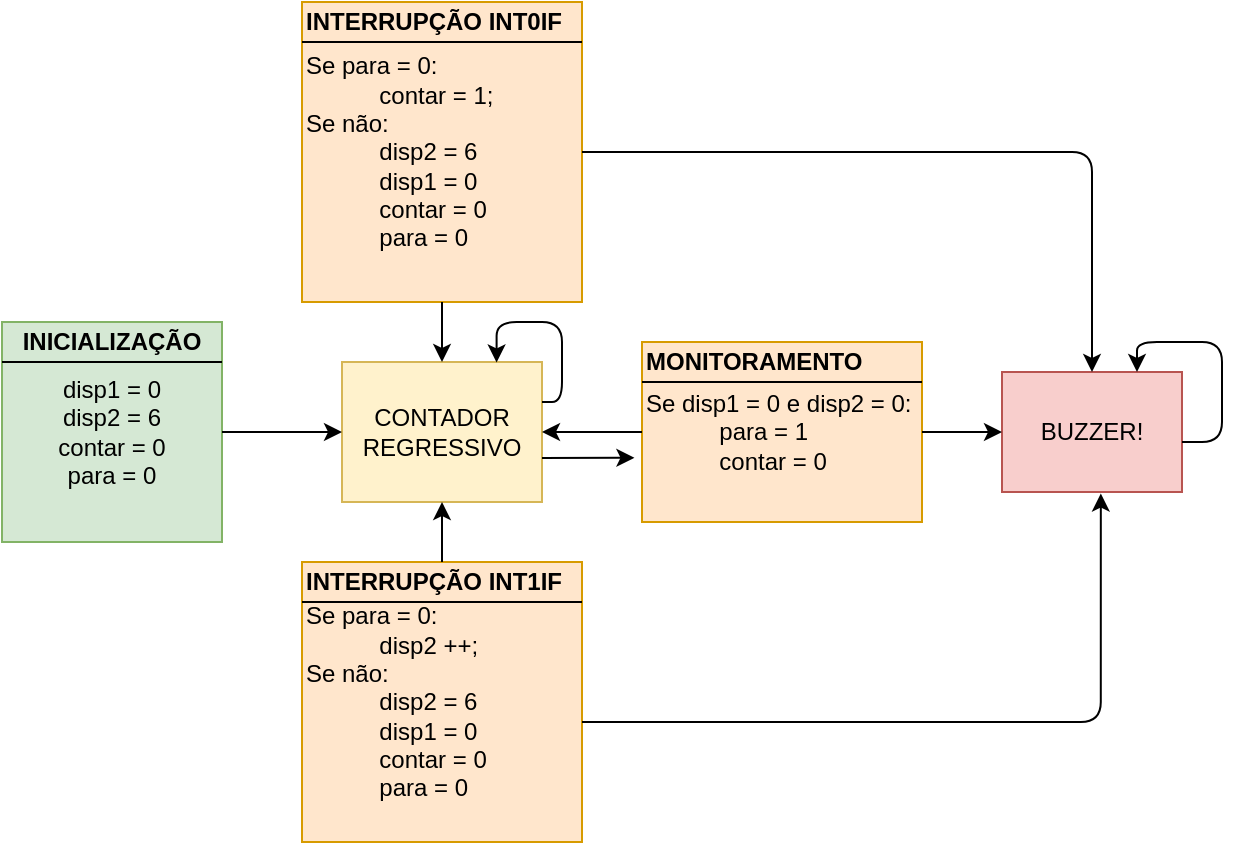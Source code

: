 <mxfile version="13.4.9" type="device"><diagram id="vHwy6djQLsdRziKZ9TUw" name="Page-1"><mxGraphModel dx="723" dy="343" grid="1" gridSize="10" guides="1" tooltips="1" connect="1" arrows="1" fold="1" page="1" pageScale="1" pageWidth="827" pageHeight="1169" math="0" shadow="0"><root><mxCell id="0"/><mxCell id="1" parent="0"/><mxCell id="_9VOhQrk395t5Awo5nBf-2" value="Se para = 0:&lt;br&gt;&amp;nbsp; &amp;nbsp; &amp;nbsp; &amp;nbsp; &amp;nbsp; &amp;nbsp;contar = 1;&lt;br&gt;Se não:&lt;br&gt;&amp;nbsp; &amp;nbsp; &amp;nbsp; &amp;nbsp; &amp;nbsp; &amp;nbsp;disp2 = 6&lt;br&gt;&amp;nbsp; &amp;nbsp; &amp;nbsp; &amp;nbsp; &amp;nbsp; &amp;nbsp;disp1 = 0&lt;br&gt;&amp;nbsp; &amp;nbsp; &amp;nbsp; &amp;nbsp; &amp;nbsp; &amp;nbsp;contar = 0&lt;br&gt;&amp;nbsp; &amp;nbsp; &amp;nbsp; &amp;nbsp; &amp;nbsp; &amp;nbsp;para = 0" style="rounded=0;whiteSpace=wrap;html=1;align=left;fillColor=#ffe6cc;strokeColor=#d79b00;" vertex="1" parent="1"><mxGeometry x="230" y="60" width="140" height="150" as="geometry"/></mxCell><mxCell id="_9VOhQrk395t5Awo5nBf-3" value="CONTADOR&lt;br&gt;REGRESSIVO" style="rounded=0;whiteSpace=wrap;html=1;fillColor=#fff2cc;strokeColor=#d6b656;" vertex="1" parent="1"><mxGeometry x="250" y="240" width="100" height="70" as="geometry"/></mxCell><mxCell id="_9VOhQrk395t5Awo5nBf-4" value="disp1 = 0&lt;br&gt;disp2 = 6&lt;br&gt;contar = 0&lt;br&gt;para = 0" style="rounded=0;whiteSpace=wrap;html=1;fillColor=#d5e8d4;strokeColor=#82b366;" vertex="1" parent="1"><mxGeometry x="80" y="220" width="110" height="110" as="geometry"/></mxCell><mxCell id="_9VOhQrk395t5Awo5nBf-5" value="&lt;b&gt;INTERRUPÇÃO INT0IF&lt;/b&gt;" style="text;html=1;strokeColor=none;fillColor=none;align=left;verticalAlign=middle;whiteSpace=wrap;rounded=0;strokeWidth=5;" vertex="1" parent="1"><mxGeometry x="230" y="60" width="140" height="20" as="geometry"/></mxCell><mxCell id="_9VOhQrk395t5Awo5nBf-6" value="&lt;b&gt;INICIALIZAÇÃO&lt;/b&gt;" style="text;html=1;strokeColor=none;fillColor=none;align=center;verticalAlign=middle;whiteSpace=wrap;rounded=0;" vertex="1" parent="1"><mxGeometry x="80" y="220" width="110" height="20" as="geometry"/></mxCell><mxCell id="_9VOhQrk395t5Awo5nBf-7" value="Se para = 0:&lt;br&gt;&amp;nbsp; &amp;nbsp; &amp;nbsp; &amp;nbsp; &amp;nbsp; &amp;nbsp;disp2 ++;&lt;br&gt;Se não:&lt;br&gt;&amp;nbsp; &amp;nbsp; &amp;nbsp; &amp;nbsp; &amp;nbsp; &amp;nbsp;disp2 = 6&lt;br&gt;&amp;nbsp; &amp;nbsp; &amp;nbsp; &amp;nbsp; &amp;nbsp; &amp;nbsp;disp1 = 0&lt;br&gt;&amp;nbsp; &amp;nbsp; &amp;nbsp; &amp;nbsp; &amp;nbsp; &amp;nbsp;contar = 0&lt;br&gt;&amp;nbsp; &amp;nbsp; &amp;nbsp; &amp;nbsp; &amp;nbsp; &amp;nbsp;para = 0" style="rounded=0;whiteSpace=wrap;html=1;align=left;fillColor=#ffe6cc;strokeColor=#d79b00;" vertex="1" parent="1"><mxGeometry x="230" y="340" width="140" height="140" as="geometry"/></mxCell><mxCell id="_9VOhQrk395t5Awo5nBf-8" value="&lt;b&gt;INTERRUPÇÃO INT1IF&lt;/b&gt;" style="text;html=1;strokeColor=none;fillColor=none;align=left;verticalAlign=middle;whiteSpace=wrap;rounded=0;" vertex="1" parent="1"><mxGeometry x="230" y="340" width="140" height="20" as="geometry"/></mxCell><mxCell id="_9VOhQrk395t5Awo5nBf-9" value="" style="endArrow=none;html=1;exitX=0;exitY=1;exitDx=0;exitDy=0;entryX=1;entryY=1;entryDx=0;entryDy=0;" edge="1" parent="1" source="_9VOhQrk395t5Awo5nBf-5" target="_9VOhQrk395t5Awo5nBf-5"><mxGeometry width="50" height="50" relative="1" as="geometry"><mxPoint x="400" y="170" as="sourcePoint"/><mxPoint x="450" y="120" as="targetPoint"/></mxGeometry></mxCell><mxCell id="_9VOhQrk395t5Awo5nBf-10" value="" style="endArrow=none;html=1;exitX=0;exitY=1;exitDx=0;exitDy=0;entryX=1;entryY=1;entryDx=0;entryDy=0;" edge="1" parent="1"><mxGeometry width="50" height="50" relative="1" as="geometry"><mxPoint x="230.0" y="360" as="sourcePoint"/><mxPoint x="370.0" y="360" as="targetPoint"/></mxGeometry></mxCell><mxCell id="_9VOhQrk395t5Awo5nBf-11" value="" style="endArrow=none;html=1;exitX=0;exitY=1;exitDx=0;exitDy=0;" edge="1" parent="1"><mxGeometry width="50" height="50" relative="1" as="geometry"><mxPoint x="80" y="240.0" as="sourcePoint"/><mxPoint x="190" y="240" as="targetPoint"/></mxGeometry></mxCell><mxCell id="_9VOhQrk395t5Awo5nBf-12" value="Se disp1 = 0 e disp2 = 0:&lt;br&gt;&amp;nbsp; &amp;nbsp; &amp;nbsp; &amp;nbsp; &amp;nbsp; &amp;nbsp;para = 1&lt;br&gt;&amp;nbsp; &amp;nbsp; &amp;nbsp; &amp;nbsp; &amp;nbsp; &amp;nbsp;contar = 0" style="rounded=0;whiteSpace=wrap;html=1;align=left;fillColor=#ffe6cc;strokeColor=#d79b00;" vertex="1" parent="1"><mxGeometry x="400" y="230" width="140" height="90" as="geometry"/></mxCell><mxCell id="_9VOhQrk395t5Awo5nBf-13" value="&lt;b&gt;MONITORAMENTO&lt;/b&gt;" style="text;html=1;strokeColor=none;fillColor=none;align=left;verticalAlign=middle;whiteSpace=wrap;rounded=0;strokeWidth=5;" vertex="1" parent="1"><mxGeometry x="400" y="230" width="140" height="20" as="geometry"/></mxCell><mxCell id="_9VOhQrk395t5Awo5nBf-14" value="" style="endArrow=none;html=1;exitX=0;exitY=1;exitDx=0;exitDy=0;entryX=1;entryY=1;entryDx=0;entryDy=0;" edge="1" parent="1"><mxGeometry width="50" height="50" relative="1" as="geometry"><mxPoint x="400" y="250.0" as="sourcePoint"/><mxPoint x="540" y="250.0" as="targetPoint"/></mxGeometry></mxCell><mxCell id="_9VOhQrk395t5Awo5nBf-15" value="BUZZER!" style="rounded=0;whiteSpace=wrap;html=1;fillColor=#f8cecc;strokeColor=#b85450;" vertex="1" parent="1"><mxGeometry x="580" y="245" width="90" height="60" as="geometry"/></mxCell><mxCell id="_9VOhQrk395t5Awo5nBf-17" value="" style="endArrow=classic;html=1;exitX=0.5;exitY=1;exitDx=0;exitDy=0;entryX=0.5;entryY=0;entryDx=0;entryDy=0;" edge="1" parent="1" source="_9VOhQrk395t5Awo5nBf-2" target="_9VOhQrk395t5Awo5nBf-3"><mxGeometry width="50" height="50" relative="1" as="geometry"><mxPoint x="410" y="260" as="sourcePoint"/><mxPoint x="360" y="310" as="targetPoint"/></mxGeometry></mxCell><mxCell id="_9VOhQrk395t5Awo5nBf-18" value="" style="endArrow=classic;html=1;entryX=0.5;entryY=1;entryDx=0;entryDy=0;" edge="1" parent="1" source="_9VOhQrk395t5Awo5nBf-8" target="_9VOhQrk395t5Awo5nBf-3"><mxGeometry width="50" height="50" relative="1" as="geometry"><mxPoint x="310" y="230" as="sourcePoint"/><mxPoint x="310" y="250" as="targetPoint"/></mxGeometry></mxCell><mxCell id="_9VOhQrk395t5Awo5nBf-19" value="" style="endArrow=classic;html=1;entryX=0;entryY=0.5;entryDx=0;entryDy=0;exitX=1;exitY=0.5;exitDx=0;exitDy=0;" edge="1" parent="1" source="_9VOhQrk395t5Awo5nBf-4" target="_9VOhQrk395t5Awo5nBf-3"><mxGeometry width="50" height="50" relative="1" as="geometry"><mxPoint x="220" y="300" as="sourcePoint"/><mxPoint x="310" y="320" as="targetPoint"/></mxGeometry></mxCell><mxCell id="_9VOhQrk395t5Awo5nBf-20" value="" style="endArrow=classic;html=1;entryX=1;entryY=0.5;entryDx=0;entryDy=0;exitX=0;exitY=0.5;exitDx=0;exitDy=0;" edge="1" parent="1" source="_9VOhQrk395t5Awo5nBf-12" target="_9VOhQrk395t5Awo5nBf-3"><mxGeometry width="50" height="50" relative="1" as="geometry"><mxPoint x="310" y="350" as="sourcePoint"/><mxPoint x="310" y="320" as="targetPoint"/></mxGeometry></mxCell><mxCell id="_9VOhQrk395t5Awo5nBf-21" value="" style="endArrow=classic;html=1;entryX=-0.027;entryY=0.643;entryDx=0;entryDy=0;entryPerimeter=0;" edge="1" parent="1" target="_9VOhQrk395t5Awo5nBf-12"><mxGeometry width="50" height="50" relative="1" as="geometry"><mxPoint x="350" y="288" as="sourcePoint"/><mxPoint x="320" y="330" as="targetPoint"/></mxGeometry></mxCell><mxCell id="_9VOhQrk395t5Awo5nBf-24" value="" style="endArrow=classic;html=1;exitX=1;exitY=0.5;exitDx=0;exitDy=0;entryX=0;entryY=0.5;entryDx=0;entryDy=0;" edge="1" parent="1" source="_9VOhQrk395t5Awo5nBf-12" target="_9VOhQrk395t5Awo5nBf-15"><mxGeometry width="50" height="50" relative="1" as="geometry"><mxPoint x="360" y="310" as="sourcePoint"/><mxPoint x="410" y="260" as="targetPoint"/></mxGeometry></mxCell><mxCell id="_9VOhQrk395t5Awo5nBf-27" value="" style="edgeStyle=segmentEdgeStyle;endArrow=classic;html=1;entryX=0.75;entryY=0;entryDx=0;entryDy=0;" edge="1" parent="1" target="_9VOhQrk395t5Awo5nBf-15"><mxGeometry width="50" height="50" relative="1" as="geometry"><mxPoint x="670" y="280" as="sourcePoint"/><mxPoint x="650" y="220" as="targetPoint"/><Array as="points"><mxPoint x="690" y="280"/><mxPoint x="690" y="230"/><mxPoint x="648" y="230"/></Array></mxGeometry></mxCell><mxCell id="_9VOhQrk395t5Awo5nBf-28" value="" style="edgeStyle=segmentEdgeStyle;endArrow=classic;html=1;entryX=0.773;entryY=0.003;entryDx=0;entryDy=0;entryPerimeter=0;" edge="1" parent="1" target="_9VOhQrk395t5Awo5nBf-3"><mxGeometry width="50" height="50" relative="1" as="geometry"><mxPoint x="350" y="260" as="sourcePoint"/><mxPoint x="327.5" y="235" as="targetPoint"/><Array as="points"><mxPoint x="360" y="260"/><mxPoint x="360" y="220"/><mxPoint x="327" y="220"/></Array></mxGeometry></mxCell><mxCell id="_9VOhQrk395t5Awo5nBf-31" value="" style="edgeStyle=segmentEdgeStyle;endArrow=classic;html=1;exitX=1;exitY=0.5;exitDx=0;exitDy=0;entryX=0.5;entryY=0;entryDx=0;entryDy=0;" edge="1" parent="1" source="_9VOhQrk395t5Awo5nBf-2" target="_9VOhQrk395t5Awo5nBf-15"><mxGeometry width="50" height="50" relative="1" as="geometry"><mxPoint x="450" y="230" as="sourcePoint"/><mxPoint x="500" y="180" as="targetPoint"/><Array as="points"><mxPoint x="625" y="135"/></Array></mxGeometry></mxCell><mxCell id="_9VOhQrk395t5Awo5nBf-32" value="" style="edgeStyle=segmentEdgeStyle;endArrow=classic;html=1;entryX=0.549;entryY=1.013;entryDx=0;entryDy=0;entryPerimeter=0;" edge="1" parent="1" target="_9VOhQrk395t5Awo5nBf-15"><mxGeometry width="50" height="50" relative="1" as="geometry"><mxPoint x="370" y="420" as="sourcePoint"/><mxPoint x="630" y="310" as="targetPoint"/><Array as="points"><mxPoint x="629" y="420"/></Array></mxGeometry></mxCell></root></mxGraphModel></diagram></mxfile>